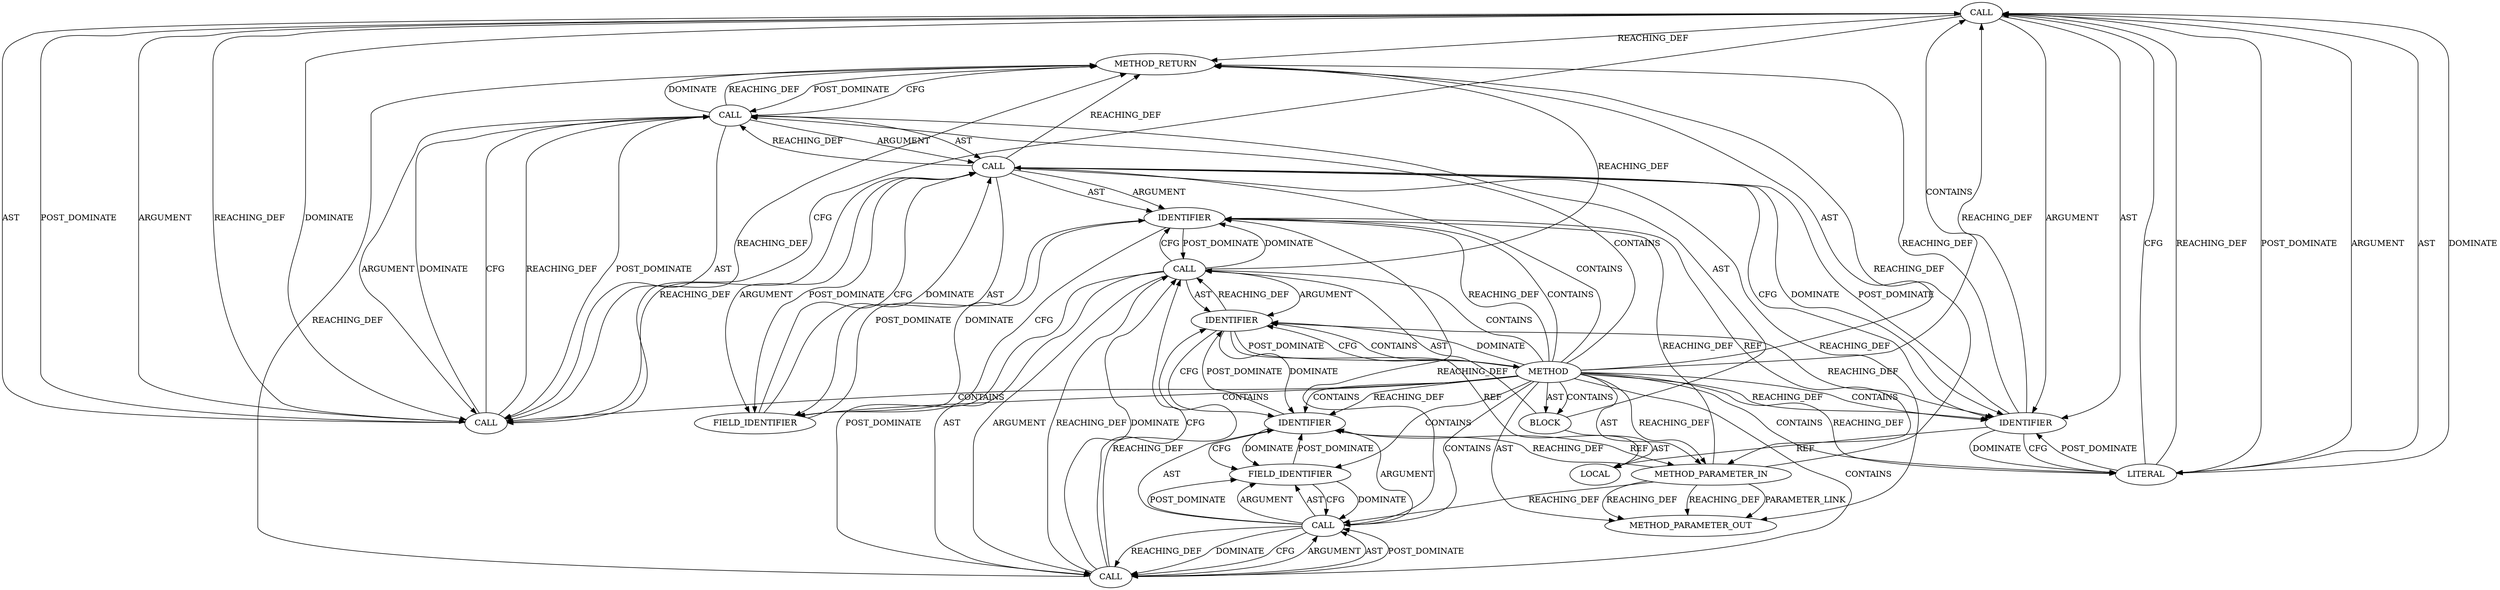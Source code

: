 digraph {
  2778 [label=CALL ORDER=1 ARGUMENT_INDEX=1 CODE="counter + 1" COLUMN_NUMBER=31 METHOD_FULL_NAME="<operator>.addition" LINE_NUMBER=837 TYPE_FULL_NAME="<empty>" DISPATCH_TYPE="STATIC_DISPATCH" SIGNATURE="" NAME="<operator>.addition"]
  2773 [label=CALL ORDER=3 ARGUMENT_INDEX=-1 CODE="nonce->counter = cpu_to_le64(counter + 1)" COLUMN_NUMBER=2 METHOD_FULL_NAME="<operator>.assignment" LINE_NUMBER=837 TYPE_FULL_NAME="<empty>" DISPATCH_TYPE="STATIC_DISPATCH" SIGNATURE="" NAME="<operator>.assignment"]
  2765 [label=BLOCK ORDER=2 ARGUMENT_INDEX=-1 CODE="{
	u64 counter;

	counter = le64_to_cpu(nonce->counter);
	nonce->counter = cpu_to_le64(counter + 1);
}" COLUMN_NUMBER=1 LINE_NUMBER=833 TYPE_FULL_NAME="void"]
  2781 [label=METHOD_RETURN ORDER=3 CODE="RET" COLUMN_NUMBER=1 LINE_NUMBER=832 TYPE_FULL_NAME="void" EVALUATION_STRATEGY="BY_VALUE"]
  2780 [label=LITERAL ORDER=2 ARGUMENT_INDEX=2 CODE="1" COLUMN_NUMBER=41 LINE_NUMBER=837 TYPE_FULL_NAME="int"]
  2771 [label=IDENTIFIER ORDER=1 ARGUMENT_INDEX=1 CODE="nonce" COLUMN_NUMBER=24 LINE_NUMBER=836 TYPE_FULL_NAME="ceph_gcm_nonce*" NAME="nonce"]
  2770 [label=CALL ORDER=1 ARGUMENT_INDEX=1 CODE="nonce->counter" COLUMN_NUMBER=24 METHOD_FULL_NAME="<operator>.indirectFieldAccess" LINE_NUMBER=836 TYPE_FULL_NAME="<empty>" DISPATCH_TYPE="STATIC_DISPATCH" SIGNATURE="" NAME="<operator>.indirectFieldAccess"]
  2772 [label=FIELD_IDENTIFIER ORDER=2 ARGUMENT_INDEX=2 CODE="counter" COLUMN_NUMBER=24 LINE_NUMBER=836 CANONICAL_NAME="counter"]
  2775 [label=IDENTIFIER ORDER=1 ARGUMENT_INDEX=1 CODE="nonce" COLUMN_NUMBER=2 LINE_NUMBER=837 TYPE_FULL_NAME="ceph_gcm_nonce*" NAME="nonce"]
  2777 [label=CALL ORDER=2 ARGUMENT_INDEX=2 CODE="cpu_to_le64(counter + 1)" COLUMN_NUMBER=19 METHOD_FULL_NAME="cpu_to_le64" LINE_NUMBER=837 TYPE_FULL_NAME="<empty>" DISPATCH_TYPE="STATIC_DISPATCH" SIGNATURE="" NAME="cpu_to_le64"]
  2776 [label=FIELD_IDENTIFIER ORDER=2 ARGUMENT_INDEX=2 CODE="counter" COLUMN_NUMBER=2 LINE_NUMBER=837 CANONICAL_NAME="counter"]
  2763 [label=METHOD COLUMN_NUMBER=1 LINE_NUMBER=832 COLUMN_NUMBER_END=1 IS_EXTERNAL=false SIGNATURE="void gcm_inc_nonce (ceph_gcm_nonce*)" NAME="gcm_inc_nonce" AST_PARENT_TYPE="TYPE_DECL" AST_PARENT_FULL_NAME="messenger_v2.c:<global>" ORDER=46 CODE="static void gcm_inc_nonce(struct ceph_gcm_nonce *nonce)
{
	u64 counter;

	counter = le64_to_cpu(nonce->counter);
	nonce->counter = cpu_to_le64(counter + 1);
}" FULL_NAME="gcm_inc_nonce" LINE_NUMBER_END=838 FILENAME="messenger_v2.c"]
  2779 [label=IDENTIFIER ORDER=1 ARGUMENT_INDEX=1 CODE="counter" COLUMN_NUMBER=31 LINE_NUMBER=837 TYPE_FULL_NAME="u64" NAME="counter"]
  2767 [label=CALL ORDER=2 ARGUMENT_INDEX=-1 CODE="counter = le64_to_cpu(nonce->counter)" COLUMN_NUMBER=2 METHOD_FULL_NAME="<operator>.assignment" LINE_NUMBER=836 TYPE_FULL_NAME="<empty>" DISPATCH_TYPE="STATIC_DISPATCH" SIGNATURE="" NAME="<operator>.assignment"]
  2764 [label=METHOD_PARAMETER_IN ORDER=1 CODE="struct ceph_gcm_nonce *nonce" IS_VARIADIC=false COLUMN_NUMBER=27 LINE_NUMBER=832 TYPE_FULL_NAME="ceph_gcm_nonce*" EVALUATION_STRATEGY="BY_VALUE" INDEX=1 NAME="nonce"]
  2769 [label=CALL ORDER=2 ARGUMENT_INDEX=2 CODE="le64_to_cpu(nonce->counter)" COLUMN_NUMBER=12 METHOD_FULL_NAME="le64_to_cpu" LINE_NUMBER=836 TYPE_FULL_NAME="<empty>" DISPATCH_TYPE="STATIC_DISPATCH" SIGNATURE="" NAME="le64_to_cpu"]
  2766 [label=LOCAL ORDER=1 CODE="u64 counter" COLUMN_NUMBER=6 LINE_NUMBER=834 TYPE_FULL_NAME="u64" NAME="counter"]
  2768 [label=IDENTIFIER ORDER=1 ARGUMENT_INDEX=1 CODE="counter" COLUMN_NUMBER=2 LINE_NUMBER=836 TYPE_FULL_NAME="u64" NAME="counter"]
  2774 [label=CALL ORDER=1 ARGUMENT_INDEX=1 CODE="nonce->counter" COLUMN_NUMBER=2 METHOD_FULL_NAME="<operator>.indirectFieldAccess" LINE_NUMBER=837 TYPE_FULL_NAME="<empty>" DISPATCH_TYPE="STATIC_DISPATCH" SIGNATURE="" NAME="<operator>.indirectFieldAccess"]
  13150 [label=METHOD_PARAMETER_OUT ORDER=1 CODE="struct ceph_gcm_nonce *nonce" IS_VARIADIC=false COLUMN_NUMBER=27 LINE_NUMBER=832 TYPE_FULL_NAME="ceph_gcm_nonce*" EVALUATION_STRATEGY="BY_VALUE" INDEX=1 NAME="nonce"]
  2769 -> 2767 [label=REACHING_DEF VARIABLE="le64_to_cpu(nonce->counter)"]
  2778 -> 2781 [label=REACHING_DEF VARIABLE="counter + 1"]
  2773 -> 2774 [label=ARGUMENT ]
  2763 -> 2764 [label=AST ]
  2763 -> 2772 [label=CONTAINS ]
  2763 -> 2771 [label=CONTAINS ]
  2767 -> 2768 [label=ARGUMENT ]
  2773 -> 2774 [label=AST ]
  2765 -> 2766 [label=AST ]
  2763 -> 2780 [label=CONTAINS ]
  2768 -> 2771 [label=DOMINATE ]
  2768 -> 2763 [label=POST_DOMINATE ]
  2774 -> 2776 [label=POST_DOMINATE ]
  2770 -> 2771 [label=AST ]
  2771 -> 2772 [label=CFG ]
  2763 -> 2775 [label=CONTAINS ]
  2777 -> 2778 [label=AST ]
  2763 -> 2773 [label=CONTAINS ]
  2769 -> 2767 [label=DOMINATE ]
  2771 -> 2768 [label=POST_DOMINATE ]
  2763 -> 2779 [label=REACHING_DEF VARIABLE=""]
  2778 -> 2780 [label=POST_DOMINATE ]
  2767 -> 2775 [label=DOMINATE ]
  2774 -> 2779 [label=CFG ]
  2771 -> 2772 [label=DOMINATE ]
  2765 -> 2767 [label=AST ]
  2780 -> 2778 [label=DOMINATE ]
  2763 -> 13150 [label=AST ]
  2779 -> 2781 [label=REACHING_DEF VARIABLE="counter"]
  2775 -> 2767 [label=POST_DOMINATE ]
  2780 -> 2778 [label=CFG ]
  2773 -> 2781 [label=CFG ]
  2767 -> 2768 [label=AST ]
  2764 -> 2781 [label=REACHING_DEF VARIABLE="nonce"]
  2774 -> 2776 [label=AST ]
  2774 -> 2779 [label=DOMINATE ]
  2769 -> 2770 [label=ARGUMENT ]
  2778 -> 2779 [label=ARGUMENT ]
  2777 -> 2781 [label=REACHING_DEF VARIABLE="cpu_to_le64(counter + 1)"]
  2773 -> 2777 [label=POST_DOMINATE ]
  2763 -> 2780 [label=REACHING_DEF VARIABLE=""]
  2764 -> 2771 [label=REACHING_DEF VARIABLE="nonce"]
  2770 -> 2772 [label=POST_DOMINATE ]
  2778 -> 2780 [label=ARGUMENT ]
  2763 -> 2775 [label=REACHING_DEF VARIABLE=""]
  2778 -> 2780 [label=AST ]
  2767 -> 2769 [label=POST_DOMINATE ]
  2763 -> 2779 [label=CONTAINS ]
  2777 -> 2773 [label=DOMINATE ]
  2775 -> 2764 [label=REF ]
  2770 -> 2769 [label=REACHING_DEF VARIABLE="nonce->counter"]
  2773 -> 2777 [label=AST ]
  2763 -> 2771 [label=REACHING_DEF VARIABLE=""]
  2769 -> 2770 [label=AST ]
  2770 -> 2772 [label=ARGUMENT ]
  2777 -> 2773 [label=CFG ]
  2763 -> 2765 [label=AST ]
  2763 -> 2781 [label=AST ]
  2778 -> 2777 [label=REACHING_DEF VARIABLE="counter + 1"]
  2764 -> 2775 [label=REACHING_DEF VARIABLE="nonce"]
  2774 -> 2781 [label=REACHING_DEF VARIABLE="nonce->counter"]
  2770 -> 2769 [label=DOMINATE ]
  2778 -> 2777 [label=DOMINATE ]
  2774 -> 2775 [label=ARGUMENT ]
  2769 -> 2770 [label=POST_DOMINATE ]
  2774 -> 2773 [label=REACHING_DEF VARIABLE="nonce->counter"]
  2770 -> 2772 [label=AST ]
  2777 -> 2778 [label=POST_DOMINATE ]
  2779 -> 2778 [label=REACHING_DEF VARIABLE="counter"]
  2777 -> 2774 [label=REACHING_DEF VARIABLE="cpu_to_le64(counter + 1)"]
  2775 -> 2776 [label=DOMINATE ]
  2773 -> 2777 [label=ARGUMENT ]
  2764 -> 13150 [label=PARAMETER_LINK ]
  2770 -> 2769 [label=CFG ]
  2763 -> 2778 [label=CONTAINS ]
  2763 -> 2768 [label=CFG ]
  2763 -> 2769 [label=CONTAINS ]
  2774 -> 2775 [label=AST ]
  2767 -> 2769 [label=AST ]
  2769 -> 2781 [label=REACHING_DEF VARIABLE="le64_to_cpu(nonce->counter)"]
  2767 -> 2769 [label=ARGUMENT ]
  2764 -> 13150 [label=REACHING_DEF VARIABLE="nonce"]
  2764 -> 13150 [label=REACHING_DEF VARIABLE="nonce"]
  2781 -> 2773 [label=POST_DOMINATE ]
  2774 -> 2776 [label=ARGUMENT ]
  2779 -> 2774 [label=POST_DOMINATE ]
  2778 -> 2779 [label=AST ]
  2777 -> 2773 [label=REACHING_DEF VARIABLE="cpu_to_le64(counter + 1)"]
  2772 -> 2770 [label=DOMINATE ]
  2780 -> 2778 [label=REACHING_DEF VARIABLE="1"]
  2773 -> 2781 [label=DOMINATE ]
  2767 -> 2775 [label=CFG ]
  2769 -> 2767 [label=CFG ]
  2779 -> 2780 [label=CFG ]
  2771 -> 2764 [label=REF ]
  2763 -> 2774 [label=CONTAINS ]
  2763 -> 2777 [label=CONTAINS ]
  2763 -> 2765 [label=CONTAINS ]
  2773 -> 2781 [label=REACHING_DEF VARIABLE="nonce->counter = cpu_to_le64(counter + 1)"]
  2768 -> 2771 [label=CFG ]
  2777 -> 2778 [label=ARGUMENT ]
  2763 -> 2768 [label=CONTAINS ]
  2778 -> 2777 [label=CFG ]
  2770 -> 2771 [label=ARGUMENT ]
  2768 -> 2779 [label=REACHING_DEF VARIABLE="counter"]
  2763 -> 2764 [label=REACHING_DEF VARIABLE=""]
  2776 -> 2775 [label=POST_DOMINATE ]
  2772 -> 2771 [label=POST_DOMINATE ]
  2768 -> 2767 [label=REACHING_DEF VARIABLE="counter"]
  2775 -> 2776 [label=CFG ]
  2776 -> 2774 [label=CFG ]
  2779 -> 2780 [label=DOMINATE ]
  2774 -> 13150 [label=REACHING_DEF VARIABLE="nonce->counter"]
  2764 -> 2770 [label=REACHING_DEF VARIABLE="nonce"]
  2763 -> 2767 [label=CONTAINS ]
  2780 -> 2779 [label=POST_DOMINATE ]
  2763 -> 2768 [label=DOMINATE ]
  2768 -> 2766 [label=REF ]
  2765 -> 2773 [label=AST ]
  2770 -> 2775 [label=REACHING_DEF VARIABLE="nonce->counter"]
  2776 -> 2774 [label=DOMINATE ]
  2763 -> 2770 [label=CONTAINS ]
  2763 -> 2776 [label=CONTAINS ]
  2767 -> 2781 [label=REACHING_DEF VARIABLE="counter = le64_to_cpu(nonce->counter)"]
  2772 -> 2770 [label=CFG ]
  2779 -> 2766 [label=REF ]
  2769 -> 2768 [label=REACHING_DEF VARIABLE="le64_to_cpu(nonce->counter)"]
}
